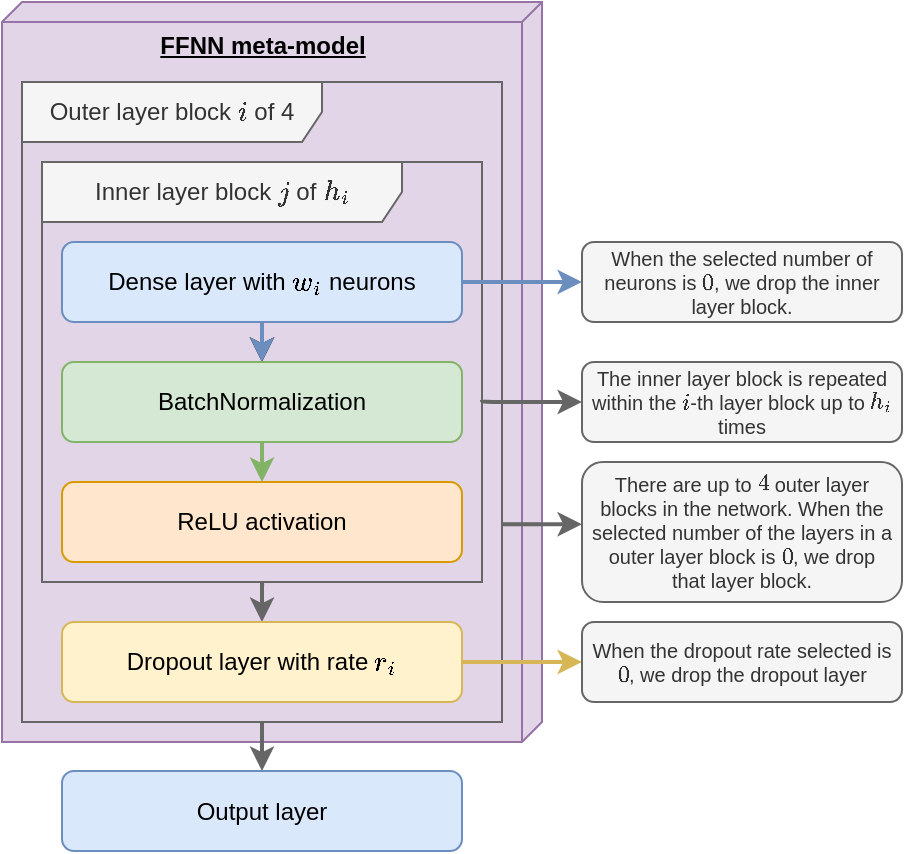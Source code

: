<mxfile version="14.5.1" type="device"><diagram id="GOlUr6bME-eC2i-fwIM4" name="Pagina-1"><mxGraphModel dx="1106" dy="892" grid="1" gridSize="10" guides="1" tooltips="1" connect="1" arrows="1" fold="1" page="1" pageScale="1" pageWidth="827" pageHeight="1169" math="1" shadow="0"><root><mxCell id="0"/><mxCell id="1" parent="0"/><mxCell id="_IHv2aPGmIA7DK1aSIGw-2" value="FFNN meta-model" style="verticalAlign=top;align=center;spacingTop=8;spacingLeft=2;spacingRight=12;shape=cube;size=10;direction=south;fontStyle=5;html=1;fillColor=#e1d5e7;strokeColor=#9673a6;" vertex="1" parent="1"><mxGeometry x="210" y="160" width="270" height="370" as="geometry"/></mxCell><mxCell id="EoJFmQHitf07CquCrVtJ-23" value="Outer layer block \(i\) of 4" style="shape=umlFrame;whiteSpace=wrap;html=1;rounded=1;strokeColor=#666666;fillColor=#f5f5f5;width=150;height=30;fontColor=#333333;" parent="1" vertex="1"><mxGeometry x="220" y="200" width="240" height="320" as="geometry"/></mxCell><mxCell id="EoJFmQHitf07CquCrVtJ-20" value="Inner layer block \(j\) of \(h_i\)" style="shape=umlFrame;whiteSpace=wrap;html=1;rounded=1;strokeColor=#666666;fillColor=#f5f5f5;width=180;height=30;fontColor=#333333;" parent="1" vertex="1"><mxGeometry x="230" y="240" width="220" height="210" as="geometry"/></mxCell><mxCell id="EoJFmQHitf07CquCrVtJ-27" style="edgeStyle=orthogonalEdgeStyle;rounded=1;orthogonalLoop=1;jettySize=auto;html=1;strokeWidth=2;fillColor=#f5f5f5;strokeColor=#666666;" parent="1" source="EoJFmQHitf07CquCrVtJ-23" target="EoJFmQHitf07CquCrVtJ-26" edge="1"><mxGeometry relative="1" as="geometry"/></mxCell><mxCell id="EoJFmQHitf07CquCrVtJ-13" style="edgeStyle=orthogonalEdgeStyle;rounded=1;orthogonalLoop=1;jettySize=auto;html=1;strokeWidth=2;" parent="1" source="EoJFmQHitf07CquCrVtJ-1" target="EoJFmQHitf07CquCrVtJ-12" edge="1"><mxGeometry relative="1" as="geometry"/></mxCell><mxCell id="EoJFmQHitf07CquCrVtJ-29" style="edgeStyle=orthogonalEdgeStyle;rounded=1;orthogonalLoop=1;jettySize=auto;html=1;strokeWidth=2;fillColor=#dae8fc;strokeColor=#6c8ebf;" parent="1" source="EoJFmQHitf07CquCrVtJ-1" target="EoJFmQHitf07CquCrVtJ-28" edge="1"><mxGeometry relative="1" as="geometry"/></mxCell><mxCell id="EoJFmQHitf07CquCrVtJ-35" value="" style="edgeStyle=orthogonalEdgeStyle;rounded=1;orthogonalLoop=1;jettySize=auto;html=1;strokeWidth=2;fontSize=10;fillColor=#dae8fc;strokeColor=#6c8ebf;" parent="1" source="EoJFmQHitf07CquCrVtJ-1" target="EoJFmQHitf07CquCrVtJ-12" edge="1"><mxGeometry relative="1" as="geometry"/></mxCell><mxCell id="EoJFmQHitf07CquCrVtJ-1" value="Dense layer with \(w_{i}\) neurons" style="rounded=1;whiteSpace=wrap;html=1;fillColor=#dae8fc;strokeColor=#6c8ebf;" parent="1" vertex="1"><mxGeometry x="240" y="280" width="200" height="40" as="geometry"/></mxCell><mxCell id="EoJFmQHitf07CquCrVtJ-8" style="edgeStyle=orthogonalEdgeStyle;rounded=1;orthogonalLoop=1;jettySize=auto;html=1;dashed=1;dashPattern=1 4;strokeWidth=2;" parent="1" target="EoJFmQHitf07CquCrVtJ-7" edge="1"><mxGeometry relative="1" as="geometry"><mxPoint x="340" y="450" as="sourcePoint"/></mxGeometry></mxCell><mxCell id="EoJFmQHitf07CquCrVtJ-9" value="" style="edgeStyle=orthogonalEdgeStyle;rounded=1;orthogonalLoop=1;jettySize=auto;html=1;strokeWidth=2;fillColor=#f5f5f5;strokeColor=#666666;" parent="1" source="EoJFmQHitf07CquCrVtJ-20" target="EoJFmQHitf07CquCrVtJ-7" edge="1"><mxGeometry relative="1" as="geometry"><mxPoint x="340" y="480" as="sourcePoint"/></mxGeometry></mxCell><mxCell id="EoJFmQHitf07CquCrVtJ-34" style="edgeStyle=orthogonalEdgeStyle;rounded=1;orthogonalLoop=1;jettySize=auto;html=1;strokeWidth=2;fontSize=10;fillColor=#fff2cc;strokeColor=#d6b656;" parent="1" source="EoJFmQHitf07CquCrVtJ-7" target="EoJFmQHitf07CquCrVtJ-33" edge="1"><mxGeometry relative="1" as="geometry"/></mxCell><mxCell id="EoJFmQHitf07CquCrVtJ-7" value="Dropout layer with rate \(r_i\)" style="rounded=1;whiteSpace=wrap;html=1;fillColor=#fff2cc;strokeColor=#d6b656;" parent="1" vertex="1"><mxGeometry x="240" y="470" width="200" height="40" as="geometry"/></mxCell><mxCell id="EoJFmQHitf07CquCrVtJ-10" value="ReLU activation" style="rounded=1;whiteSpace=wrap;html=1;fillColor=#ffe6cc;strokeColor=#d79b00;" parent="1" vertex="1"><mxGeometry x="240" y="400" width="200" height="40" as="geometry"/></mxCell><mxCell id="EoJFmQHitf07CquCrVtJ-14" style="edgeStyle=orthogonalEdgeStyle;rounded=1;orthogonalLoop=1;jettySize=auto;html=1;strokeWidth=2;fillColor=#d5e8d4;strokeColor=#82b366;" parent="1" source="EoJFmQHitf07CquCrVtJ-12" target="EoJFmQHitf07CquCrVtJ-10" edge="1"><mxGeometry relative="1" as="geometry"/></mxCell><mxCell id="EoJFmQHitf07CquCrVtJ-12" value="BatchNormalization" style="rounded=1;whiteSpace=wrap;html=1;fillColor=#d5e8d4;strokeColor=#82b366;" parent="1" vertex="1"><mxGeometry x="240" y="340" width="200" height="40" as="geometry"/></mxCell><mxCell id="EoJFmQHitf07CquCrVtJ-22" value="" style="edgeStyle=orthogonalEdgeStyle;rounded=1;orthogonalLoop=1;jettySize=auto;html=1;strokeWidth=2;fillColor=#f5f5f5;strokeColor=#666666;" parent="1" target="EoJFmQHitf07CquCrVtJ-21" edge="1"><mxGeometry relative="1" as="geometry"><mxPoint x="450" y="358.979" as="sourcePoint"/><Array as="points"><mxPoint x="450" y="360"/></Array></mxGeometry></mxCell><mxCell id="EoJFmQHitf07CquCrVtJ-21" value="The inner layer block is repeated within the \(i\)-th layer block up to \(h_i\) times" style="whiteSpace=wrap;html=1;rounded=1;fontColor=#333333;strokeColor=#666666;fillColor=#f5f5f5;spacing=5;fontSize=10;" parent="1" vertex="1"><mxGeometry x="500" y="340" width="160" height="40" as="geometry"/></mxCell><mxCell id="EoJFmQHitf07CquCrVtJ-25" style="edgeStyle=orthogonalEdgeStyle;rounded=1;orthogonalLoop=1;jettySize=auto;html=1;strokeWidth=2;fillColor=#f5f5f5;strokeColor=#666666;" parent="1" target="EoJFmQHitf07CquCrVtJ-24" edge="1"><mxGeometry relative="1" as="geometry"><mxPoint x="460" y="421.149" as="sourcePoint"/><Array as="points"><mxPoint x="470" y="421.12"/><mxPoint x="470" y="421.12"/></Array></mxGeometry></mxCell><mxCell id="EoJFmQHitf07CquCrVtJ-24" value="There are up to \(4\) outer layer blocks in the network. When the selected number of the layers in a outer layer block is \(0\), we drop that layer block." style="whiteSpace=wrap;html=1;rounded=1;fontColor=#333333;strokeColor=#666666;fillColor=#f5f5f5;spacing=5;fontSize=10;" parent="1" vertex="1"><mxGeometry x="500" y="390" width="160" height="70" as="geometry"/></mxCell><mxCell id="EoJFmQHitf07CquCrVtJ-26" value="Output layer" style="rounded=1;whiteSpace=wrap;html=1;fillColor=#dae8fc;strokeColor=#6c8ebf;" parent="1" vertex="1"><mxGeometry x="240" y="544.5" width="200" height="40" as="geometry"/></mxCell><mxCell id="EoJFmQHitf07CquCrVtJ-28" value="When the selected number of neurons is \(0\), we drop the inner layer block." style="whiteSpace=wrap;html=1;rounded=1;strokeColor=#666666;fillColor=#f5f5f5;spacing=5;fontSize=10;fontColor=#333333;" parent="1" vertex="1"><mxGeometry x="500" y="280" width="160" height="40" as="geometry"/></mxCell><mxCell id="EoJFmQHitf07CquCrVtJ-33" value="When the dropout rate selected is \(0\), we drop the dropout layer" style="whiteSpace=wrap;html=1;rounded=1;strokeColor=#666666;fillColor=#f5f5f5;spacing=5;fontSize=10;fontColor=#333333;" parent="1" vertex="1"><mxGeometry x="500" y="470" width="160" height="40" as="geometry"/></mxCell></root></mxGraphModel></diagram></mxfile>